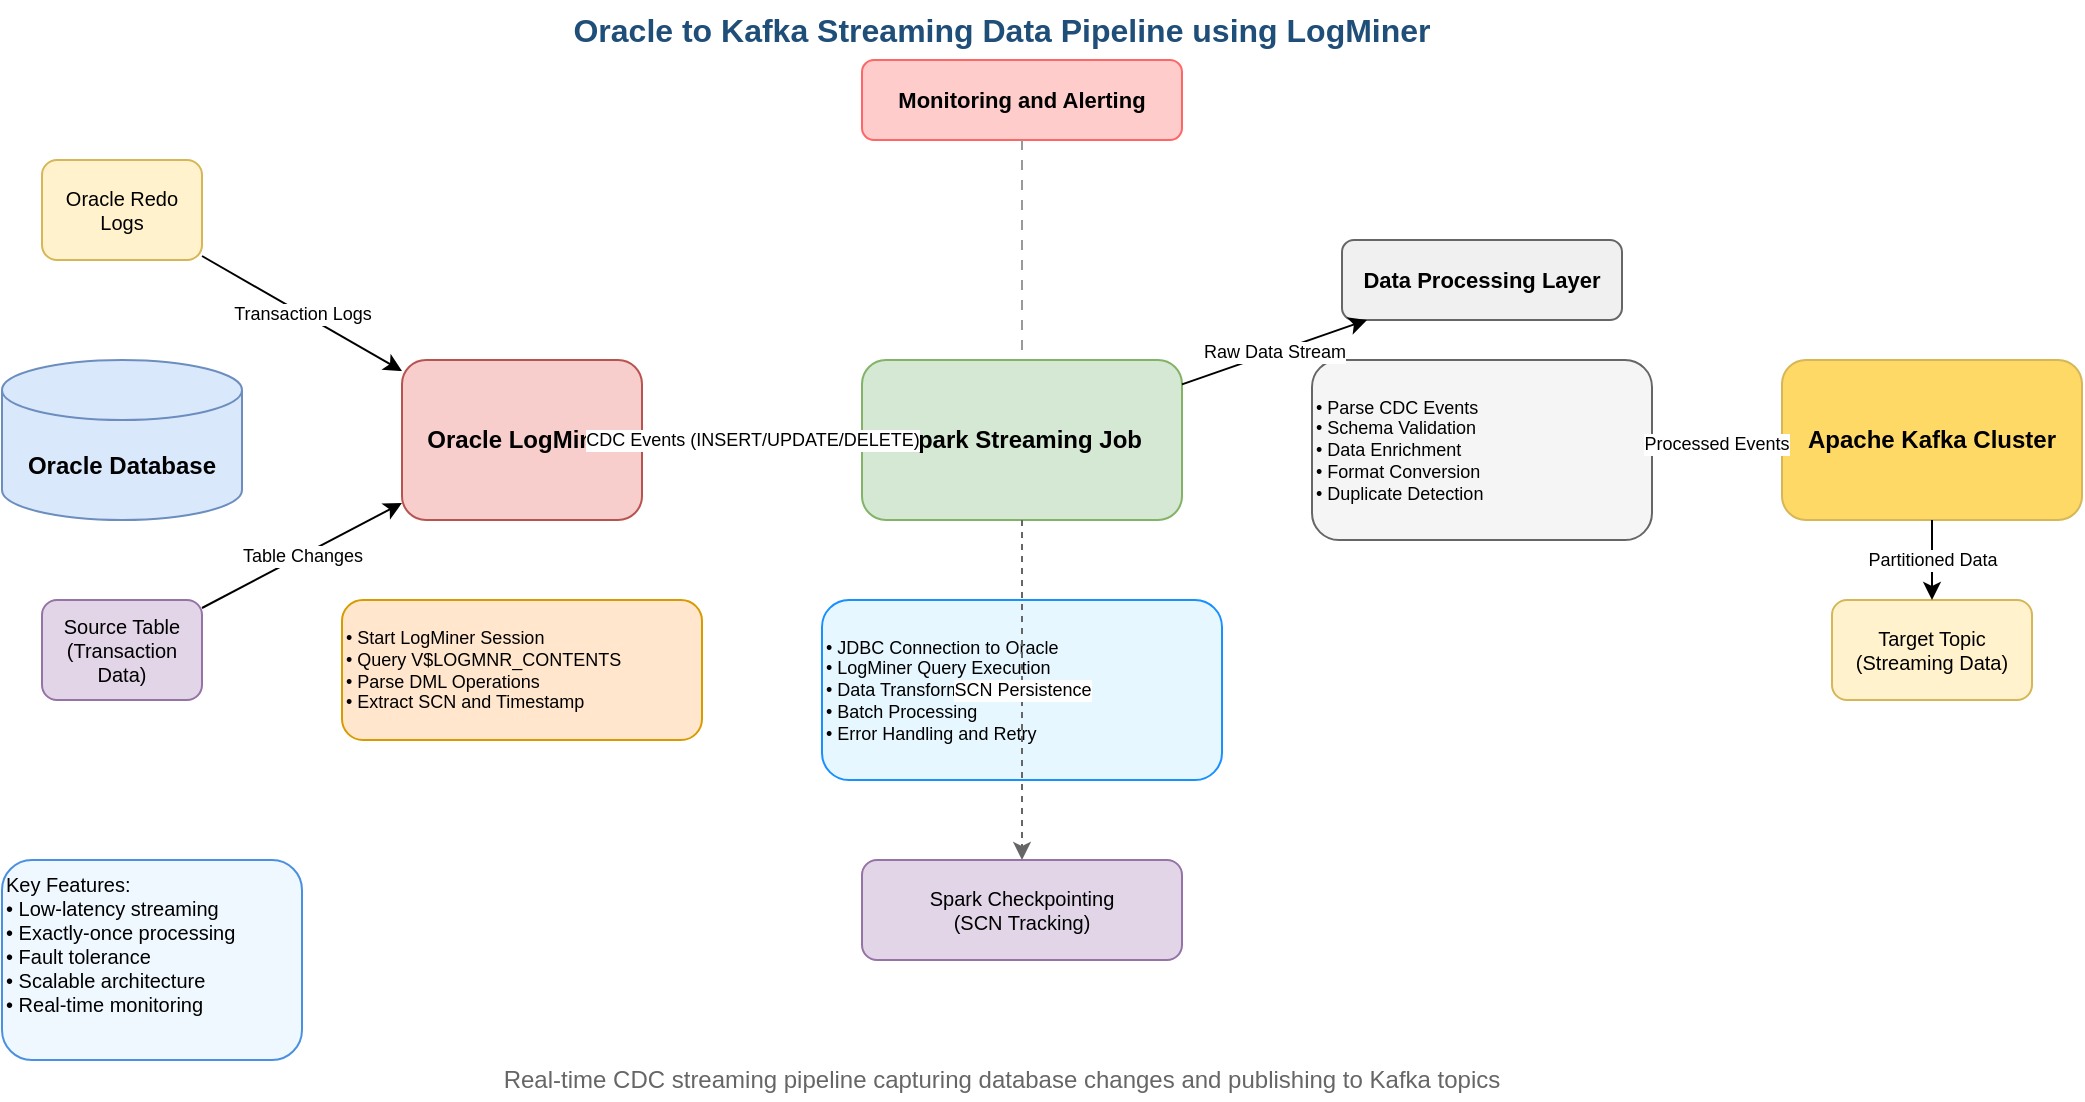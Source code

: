 <?xml version="1.0" encoding="UTF-8"?>
<mxfile version="22.1.16">
  <diagram name="Oracle-Kafka-Streaming-Flow" id="oracle-kafka-flow">
    <mxGraphModel dx="1422" dy="794" grid="1" gridSize="10" guides="1" tooltips="1" connect="1" arrows="1" fold="1" page="1" pageScale="1" pageWidth="1169" pageHeight="827" math="0" shadow="0">
      <root>
        <mxCell id="0" />
        <mxCell id="1" parent="0" />
        
        <!-- Oracle Database -->
        <mxCell id="oracle-db" value="Oracle Database" style="shape=cylinder3;whiteSpace=wrap;html=1;boundedLbl=1;backgroundOutline=1;size=15;fillColor=#dae8fc;strokeColor=#6c8ebf;fontSize=12;fontStyle=1" vertex="1" parent="1">
          <mxGeometry x="50" y="200" width="120" height="80" as="geometry" />
        </mxCell>
        
        <!-- Oracle Table -->
        <mxCell id="oracle-table" value="Source Table&#xa;(Transaction Data)" style="rounded=1;whiteSpace=wrap;html=1;fillColor=#e1d5e7;strokeColor=#9673a6;fontSize=10" vertex="1" parent="1">
          <mxGeometry x="70" y="320" width="80" height="50" as="geometry" />
        </mxCell>
        
        <!-- Redo Logs -->
        <mxCell id="redo-logs" value="Oracle Redo Logs" style="rounded=1;whiteSpace=wrap;html=1;fillColor=#fff2cc;strokeColor=#d6b656;fontSize=10" vertex="1" parent="1">
          <mxGeometry x="70" y="100" width="80" height="50" as="geometry" />
        </mxCell>
        
        <!-- LogMiner -->
        <mxCell id="logminer" value="Oracle LogMiner" style="rounded=1;whiteSpace=wrap;html=1;fillColor=#f8cecc;strokeColor=#b85450;fontSize=12;fontStyle=1" vertex="1" parent="1">
          <mxGeometry x="250" y="200" width="120" height="80" as="geometry" />
        </mxCell>
        
        <!-- LogMiner Functions -->
        <mxCell id="logminer-functions" value="• Start LogMiner Session&#xa;• Query V$LOGMNR_CONTENTS&#xa;• Parse DML Operations&#xa;• Extract SCN and Timestamp" style="rounded=1;whiteSpace=wrap;html=1;fillColor=#ffe6cc;strokeColor=#d79b00;fontSize=9;align=left" vertex="1" parent="1">
          <mxGeometry x="220" y="320" width="180" height="70" as="geometry" />
        </mxCell>
        
        <!-- Spark Streaming Job -->
        <mxCell id="spark-streaming" value="Spark Streaming Job" style="rounded=1;whiteSpace=wrap;html=1;fillColor=#d5e8d4;strokeColor=#82b366;fontSize=12;fontStyle=1" vertex="1" parent="1">
          <mxGeometry x="480" y="200" width="160" height="80" as="geometry" />
        </mxCell>
        
        <!-- Spark Components -->
        <mxCell id="spark-components" value="• JDBC Connection to Oracle&#xa;• LogMiner Query Execution&#xa;• Data Transformation&#xa;• Batch Processing&#xa;• Error Handling and Retry" style="rounded=1;whiteSpace=wrap;html=1;fillColor=#e6f7ff;strokeColor=#1890ff;fontSize=9;align=left" vertex="1" parent="1">
          <mxGeometry x="460" y="320" width="200" height="90" as="geometry" />
        </mxCell>
        
        <!-- Data Processing -->
        <mxCell id="data-processing" value="Data Processing Layer" style="rounded=1;whiteSpace=wrap;html=1;fillColor=#f0f0f0;strokeColor=#666666;fontSize=11;fontStyle=1" vertex="1" parent="1">
          <mxGeometry x="720" y="140" width="140" height="40" as="geometry" />
        </mxCell>
        
        <!-- Processing Steps -->
        <mxCell id="processing-steps" value="• Parse CDC Events&#xa;• Schema Validation&#xa;• Data Enrichment&#xa;• Format Conversion&#xa;• Duplicate Detection" style="rounded=1;whiteSpace=wrap;html=1;fillColor=#f5f5f5;strokeColor=#666666;fontSize=9;align=left" vertex="1" parent="1">
          <mxGeometry x="705" y="200" width="170" height="90" as="geometry" />
        </mxCell>
        
        <!-- Kafka Cluster -->
        <mxCell id="kafka-cluster" value="Apache Kafka Cluster" style="rounded=1;whiteSpace=wrap;html=1;fillColor=#ffd966;strokeColor=#d6b656;fontSize=12;fontStyle=1" vertex="1" parent="1">
          <mxGeometry x="940" y="200" width="150" height="80" as="geometry" />
        </mxCell>
        
        <!-- Kafka Topic -->
        <mxCell id="kafka-topic" value="Target Topic&#xa;(Streaming Data)" style="rounded=1;whiteSpace=wrap;html=1;fillColor=#fff2cc;strokeColor=#d6b656;fontSize=10" vertex="1" parent="1">
          <mxGeometry x="965" y="320" width="100" height="50" as="geometry" />
        </mxCell>
        
        <!-- Monitoring and Alerting -->
        <mxCell id="monitoring" value="Monitoring and Alerting" style="rounded=1;whiteSpace=wrap;html=1;fillColor=#ffcccc;strokeColor=#ff6666;fontSize=11;fontStyle=1" vertex="1" parent="1">
          <mxGeometry x="480" y="50" width="160" height="40" as="geometry" />
        </mxCell>
        
        <!-- Checkpoint -->
        <mxCell id="checkpoint" value="Spark Checkpointing&#xa;(SCN Tracking)" style="rounded=1;whiteSpace=wrap;html=1;fillColor=#e1d5e7;strokeColor=#9673a6;fontSize=10" vertex="1" parent="1">
          <mxGeometry x="480" y="450" width="160" height="50" as="geometry" />
        </mxCell>
        
        <!-- Flow Arrows -->
        <!-- Oracle to LogMiner -->
        <mxCell id="flow1" value="Table Changes" style="endArrow=classic;html=1;rounded=0;fontSize=9;labelBackgroundColor=#ffffff" edge="1" parent="1" source="oracle-table" target="logminer">
          <mxGeometry width="50" height="50" relative="1" as="geometry">
            <mxPoint x="160" y="340" as="sourcePoint" />
            <mxPoint x="210" y="290" as="targetPoint" />
          </mxGeometry>
        </mxCell>
        
        <!-- Redo Logs to LogMiner -->
        <mxCell id="flow2" value="Transaction Logs" style="endArrow=classic;html=1;rounded=0;fontSize=9;labelBackgroundColor=#ffffff" edge="1" parent="1" source="redo-logs" target="logminer">
          <mxGeometry width="50" height="50" relative="1" as="geometry">
            <mxPoint x="160" y="140" as="sourcePoint" />
            <mxPoint x="210" y="190" as="targetPoint" />
          </mxGeometry>
        </mxCell>
        
        <!-- LogMiner to Spark -->
        <mxCell id="flow3" value="CDC Events (INSERT/UPDATE/DELETE)" style="endArrow=classic;html=1;rounded=0;fontSize=9;labelBackgroundColor=#ffffff" edge="1" parent="1" source="logminer" target="spark-streaming">
          <mxGeometry width="50" height="50" relative="1" as="geometry">
            <mxPoint x="370" y="240" as="sourcePoint" />
            <mxPoint x="420" y="190" as="targetPoint" />
          </mxGeometry>
        </mxCell>
        
        <!-- Spark to Processing -->
        <mxCell id="flow4" value="Raw Data Stream" style="endArrow=classic;html=1;rounded=0;fontSize=9;labelBackgroundColor=#ffffff" edge="1" parent="1" source="spark-streaming" target="data-processing">
          <mxGeometry width="50" height="50" relative="1" as="geometry">
            <mxPoint x="640" y="220" as="sourcePoint" />
            <mxPoint x="690" y="170" as="targetPoint" />
          </mxGeometry>
        </mxCell>
        
        <!-- Processing to Kafka -->
        <mxCell id="flow5" value="Processed Events" style="endArrow=classic;html=1;rounded=0;fontSize=9;labelBackgroundColor=#ffffff" edge="1" parent="1" source="processing-steps" target="kafka-cluster">
          <mxGeometry width="50" height="50" relative="1" as="geometry">
            <mxPoint x="875" y="240" as="sourcePoint" />
            <mxPoint x="925" y="190" as="targetPoint" />
          </mxGeometry>
        </mxCell>
        
        <!-- Kafka to Topic -->
        <mxCell id="flow6" value="Partitioned Data" style="endArrow=classic;html=1;rounded=0;fontSize=9;labelBackgroundColor=#ffffff" edge="1" parent="1" source="kafka-cluster" target="kafka-topic">
          <mxGeometry width="50" height="50" relative="1" as="geometry">
            <mxPoint x="1015" y="290" as="sourcePoint" />
            <mxPoint x="1015" y="320" as="targetPoint" />
          </mxGeometry>
        </mxCell>
        
        <!-- Monitoring connections -->
        <mxCell id="monitor1" value="" style="endArrow=none;dashed=1;html=1;dashPattern=5 5;strokeColor=#999999" edge="1" parent="1" source="monitoring" target="spark-streaming">
          <mxGeometry width="50" height="50" relative="1" as="geometry">
            <mxPoint x="560" y="100" as="sourcePoint" />
            <mxPoint x="560" y="190" as="targetPoint" />
          </mxGeometry>
        </mxCell>
        
        <!-- Checkpoint connection -->
        <mxCell id="checkpoint1" value="SCN Persistence" style="endArrow=classic;html=1;rounded=0;dashed=1;fontSize=9;strokeColor=#666666;labelBackgroundColor=#ffffff" edge="1" parent="1" source="spark-streaming" target="checkpoint">
          <mxGeometry width="50" height="50" relative="1" as="geometry">
            <mxPoint x="560" y="290" as="sourcePoint" />
            <mxPoint x="560" y="440" as="targetPoint" />
          </mxGeometry>
        </mxCell>
        
        <!-- Title -->
        <mxCell id="title" value="Oracle to Kafka Streaming Data Pipeline using LogMiner" style="text;html=1;strokeColor=none;fillColor=none;align=center;verticalAlign=middle;whiteSpace=wrap;rounded=0;fontSize=16;fontStyle=1;fontColor=#1f4e79" vertex="1" parent="1">
          <mxGeometry x="300" y="20" width="500" height="30" as="geometry" />
        </mxCell>
        
        <!-- Data Flow Description -->
        <mxCell id="flow-desc" value="Real-time CDC streaming pipeline capturing database changes and publishing to Kafka topics" style="text;html=1;strokeColor=none;fillColor=none;align=center;verticalAlign=middle;whiteSpace=wrap;rounded=0;fontSize=12;fontColor=#666666" vertex="1" parent="1">
          <mxGeometry x="250" y="550" width="600" height="20" as="geometry" />
        </mxCell>
        
        <!-- Key Features Box -->
        <mxCell id="features-box" value="Key Features:&#xa;• Low-latency streaming&#xa;• Exactly-once processing&#xa;• Fault tolerance&#xa;• Scalable architecture&#xa;• Real-time monitoring" style="rounded=1;whiteSpace=wrap;html=1;fillColor=#f0f8ff;strokeColor=#4a90e2;fontSize=10;align=left;verticalAlign=top" vertex="1" parent="1">
          <mxGeometry x="50" y="450" width="150" height="100" as="geometry" />
        </mxCell>
        
      </root>
    </mxGraphModel>
  </diagram>
</mxfile>